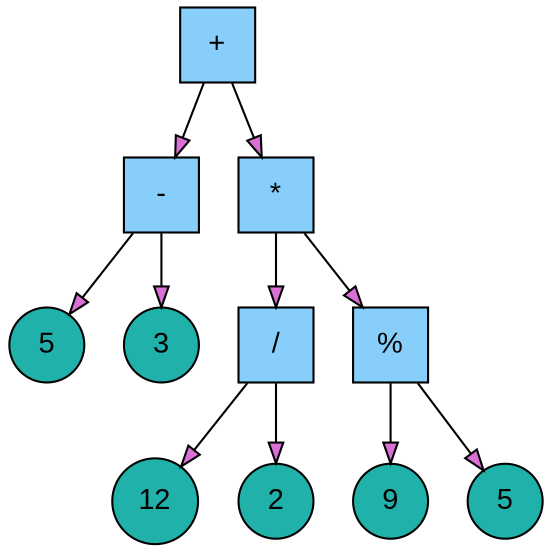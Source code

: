 digraph BST {
    ratio = 1.0;
    node [style=filled]
    node [fontname=Arial]
    edge [arrowType=normal]
    edge [fillcolor=orchid]
    rootLL[label="5",shape=circle,fillcolor=lightseagreen]
    rootLR[label="3",shape=circle,fillcolor=lightseagreen]
    rootL [label="-",shape=square,fillcolor=lightskyblue]
    rootL -> rootLL
    rootL -> rootLR
    rootRLL[label="12",shape=circle,fillcolor=lightseagreen]
    rootRLR[label="2",shape=circle,fillcolor=lightseagreen]
    rootRL [label="/",shape=square,fillcolor=lightskyblue]
    rootRL -> rootRLL
    rootRL -> rootRLR
    rootRRL[label="9",shape=circle,fillcolor=lightseagreen]
    rootRRR[label="5",shape=circle,fillcolor=lightseagreen]
    rootRR [label="\%",shape=square,fillcolor=lightskyblue]
    rootRR -> rootRRL
    rootRR -> rootRRR
    rootR [label="*",shape=square,fillcolor=lightskyblue]
    rootR -> rootRL
    rootR -> rootRR
    root [label="+",shape=square,fillcolor=lightskyblue]
    root -> rootL
    root -> rootR
}
